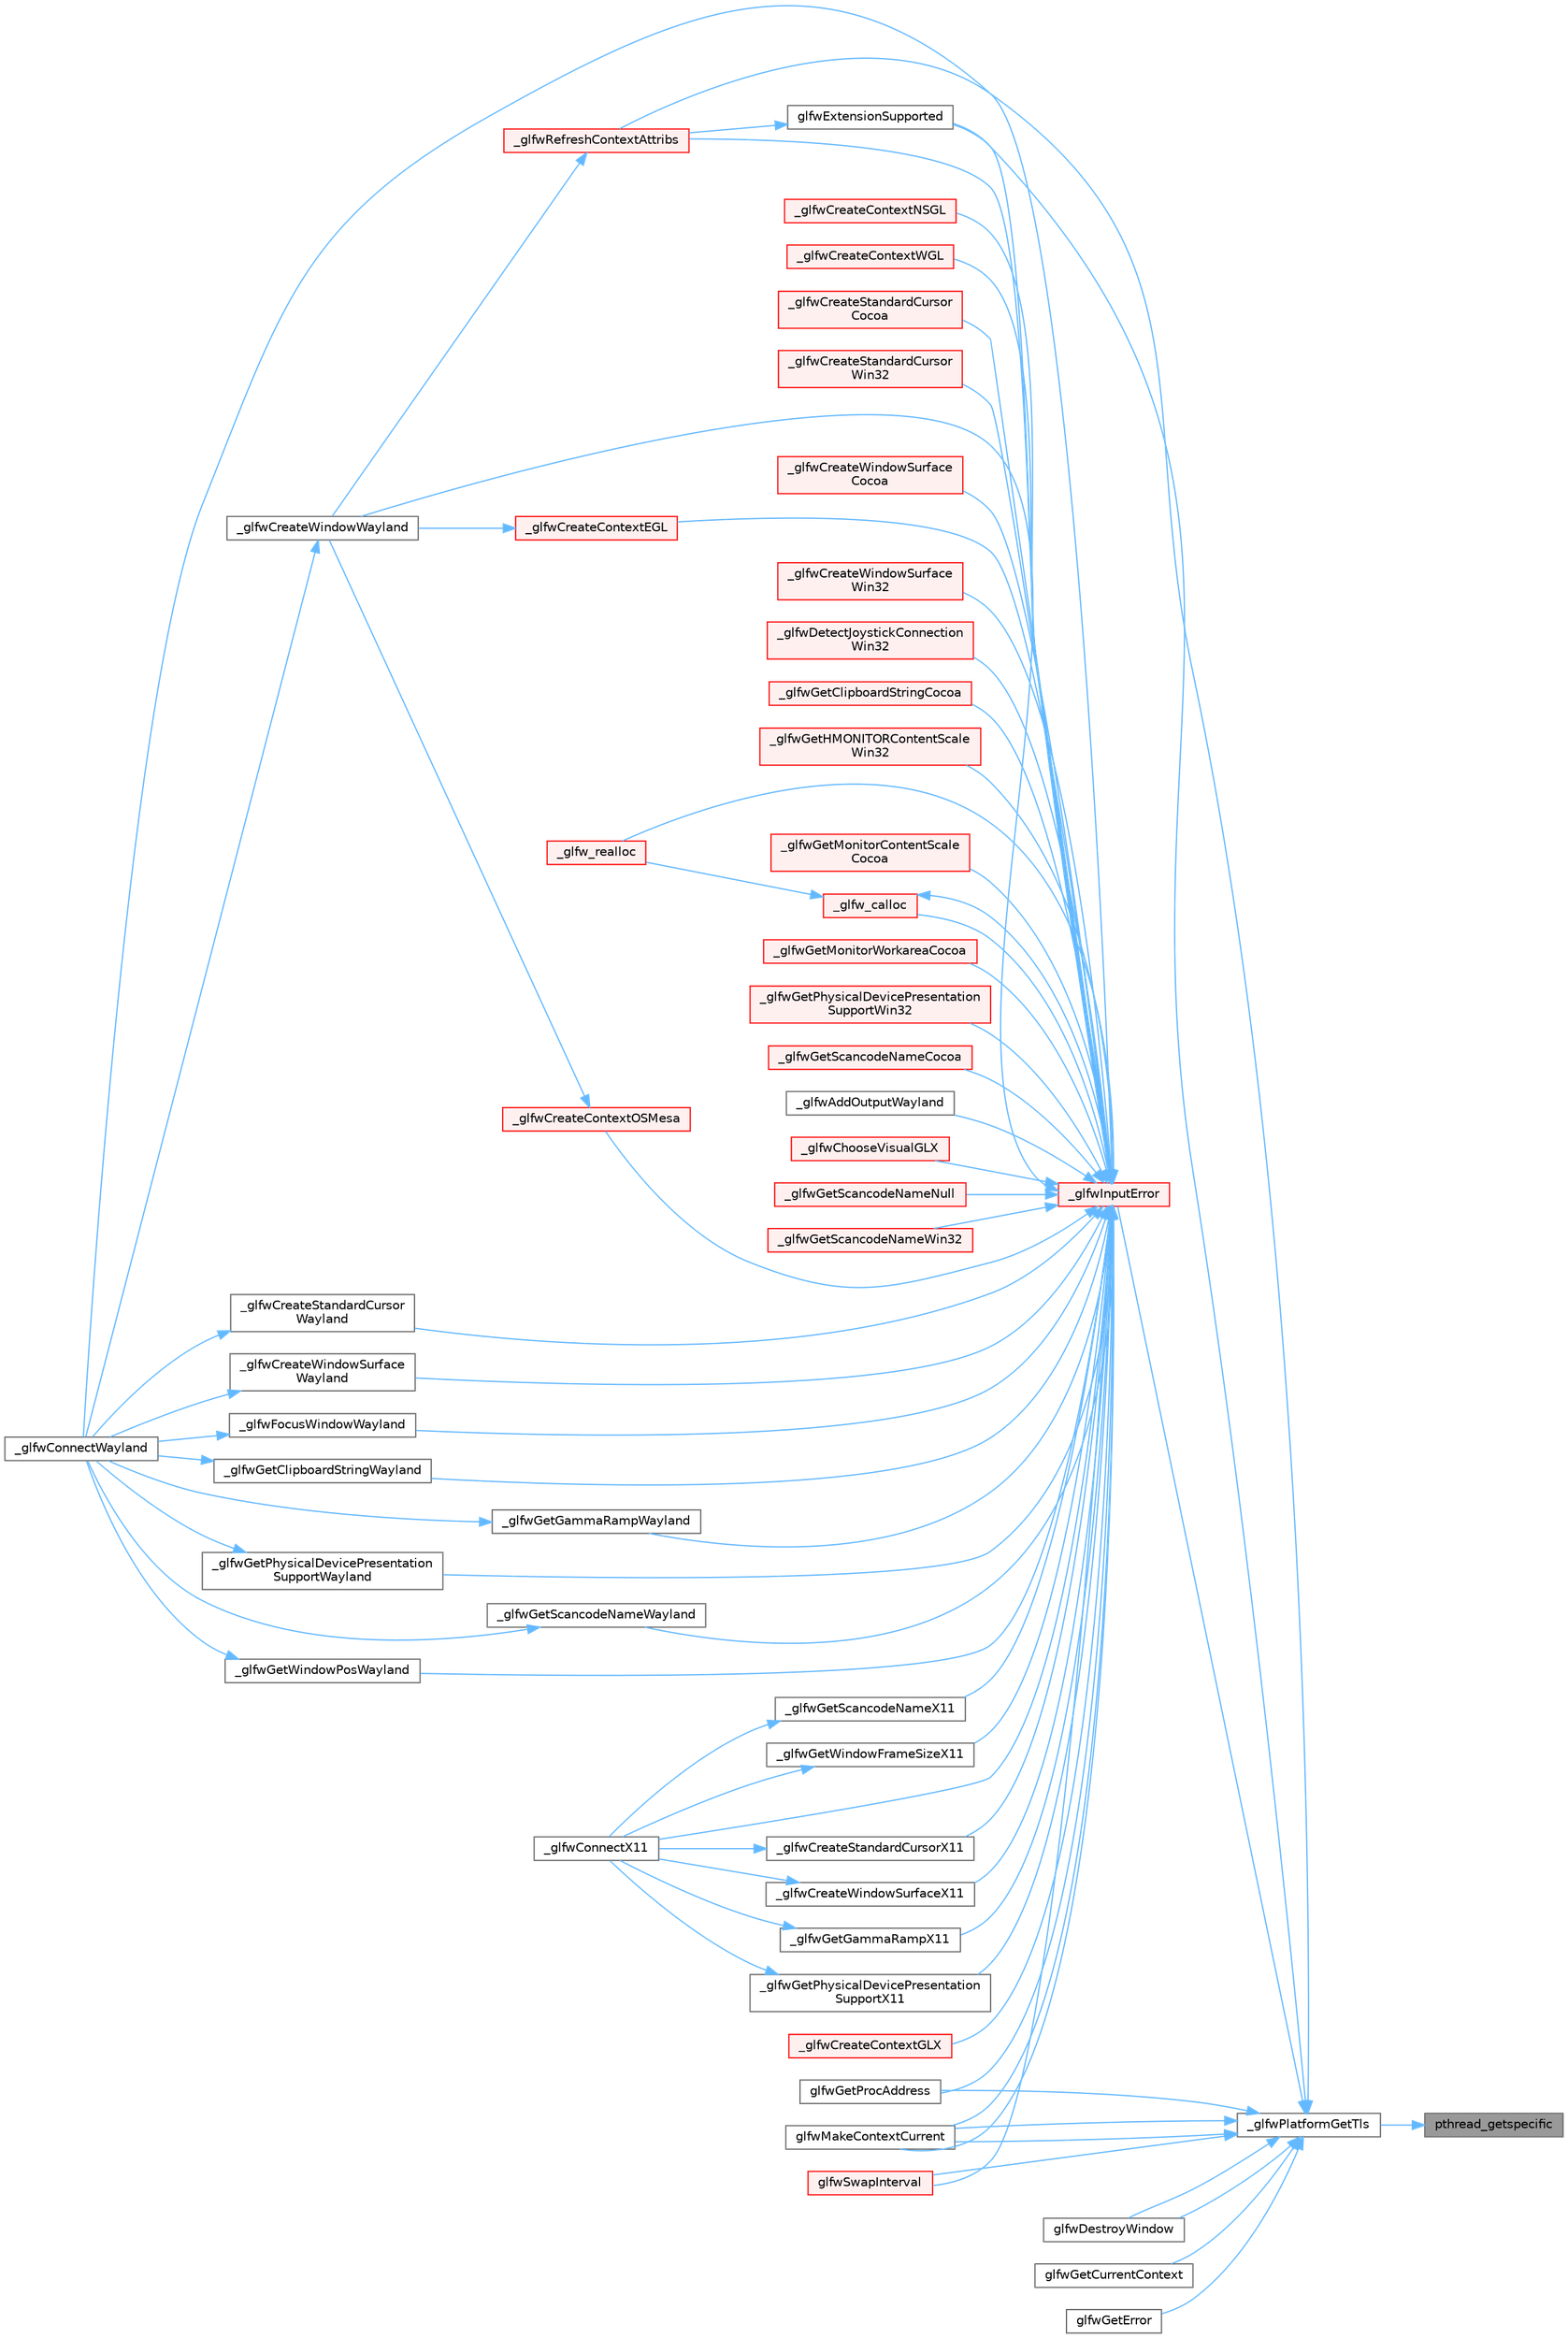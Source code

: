 digraph "pthread_getspecific"
{
 // LATEX_PDF_SIZE
  bgcolor="transparent";
  edge [fontname=Helvetica,fontsize=10,labelfontname=Helvetica,labelfontsize=10];
  node [fontname=Helvetica,fontsize=10,shape=box,height=0.2,width=0.4];
  rankdir="RL";
  Node1 [id="Node000001",label="pthread_getspecific",height=0.2,width=0.4,color="gray40", fillcolor="grey60", style="filled", fontcolor="black",tooltip=" "];
  Node1 -> Node2 [id="edge1_Node000001_Node000002",dir="back",color="steelblue1",style="solid",tooltip=" "];
  Node2 [id="Node000002",label="_glfwPlatformGetTls",height=0.2,width=0.4,color="grey40", fillcolor="white", style="filled",URL="$_old_2_classes_2lib_2raylib_2src_2external_2glfw_2src_2win32__thread_8c.html#a7d2f6e8ecd2e06f2e86d9446d642bd00",tooltip=" "];
  Node2 -> Node3 [id="edge2_Node000002_Node000003",dir="back",color="steelblue1",style="solid",tooltip=" "];
  Node3 [id="Node000003",label="_glfwInputError",height=0.2,width=0.4,color="red", fillcolor="#FFF0F0", style="filled",URL="$_classes_2lib_2external_2glfw_2src_2init_8c.html#a3287b282ec57a4a89127ae51f49f10f5",tooltip=" "];
  Node3 -> Node4 [id="edge3_Node000003_Node000004",dir="back",color="steelblue1",style="solid",tooltip=" "];
  Node4 [id="Node000004",label="_glfw_calloc",height=0.2,width=0.4,color="red", fillcolor="#FFF0F0", style="filled",URL="$_classes_2lib_2external_2glfw_2src_2init_8c.html#a88a6e01ef5c1245a6d2a5e62b02e5678",tooltip=" "];
  Node4 -> Node5 [id="edge4_Node000004_Node000005",dir="back",color="steelblue1",style="solid",tooltip=" "];
  Node5 [id="Node000005",label="_glfw_realloc",height=0.2,width=0.4,color="red", fillcolor="#FFF0F0", style="filled",URL="$_classes_2lib_2external_2glfw_2src_2init_8c.html#a7ee3244d243d5778c712c1b3c98f8bc3",tooltip=" "];
  Node4 -> Node3 [id="edge5_Node000004_Node000003",dir="back",color="steelblue1",style="solid",tooltip=" "];
  Node3 -> Node5 [id="edge6_Node000003_Node000005",dir="back",color="steelblue1",style="solid",tooltip=" "];
  Node3 -> Node55 [id="edge7_Node000003_Node000055",dir="back",color="steelblue1",style="solid",tooltip=" "];
  Node55 [id="Node000055",label="_glfwAddOutputWayland",height=0.2,width=0.4,color="grey40", fillcolor="white", style="filled",URL="$_classes_2lib_2external_2glfw_2src_2wl__monitor_8c.html#a4061b6ec759c796455591e25a0de8c4b",tooltip=" "];
  Node3 -> Node77 [id="edge8_Node000003_Node000077",dir="back",color="steelblue1",style="solid",tooltip=" "];
  Node77 [id="Node000077",label="_glfwChooseVisualGLX",height=0.2,width=0.4,color="red", fillcolor="#FFF0F0", style="filled",URL="$_classes_2lib_2external_2glfw_2src_2glx__context_8c.html#a376899b42c1584c2ff98b70b12fae801",tooltip=" "];
  Node3 -> Node39 [id="edge9_Node000003_Node000039",dir="back",color="steelblue1",style="solid",tooltip=" "];
  Node39 [id="Node000039",label="_glfwConnectWayland",height=0.2,width=0.4,color="grey40", fillcolor="white", style="filled",URL="$_classes_2lib_2external_2glfw_2src_2wl__init_8c.html#aa808bd5a1ba23557d20738142c2066e7",tooltip=" "];
  Node3 -> Node23 [id="edge10_Node000003_Node000023",dir="back",color="steelblue1",style="solid",tooltip=" "];
  Node23 [id="Node000023",label="_glfwConnectX11",height=0.2,width=0.4,color="grey40", fillcolor="white", style="filled",URL="$_classes_2lib_2external_2glfw_2src_2x11__init_8c.html#a3ef34494ec1a6b49e24c3139b0bbdb56",tooltip=" "];
  Node3 -> Node80 [id="edge11_Node000003_Node000080",dir="back",color="steelblue1",style="solid",tooltip=" "];
  Node80 [id="Node000080",label="_glfwCreateContextEGL",height=0.2,width=0.4,color="red", fillcolor="#FFF0F0", style="filled",URL="$_classes_2lib_2external_2glfw_2src_2egl__context_8c.html#adfb1d7aa925810c45a2ef4efc268c2fe",tooltip=" "];
  Node80 -> Node83 [id="edge12_Node000080_Node000083",dir="back",color="steelblue1",style="solid",tooltip=" "];
  Node83 [id="Node000083",label="_glfwCreateWindowWayland",height=0.2,width=0.4,color="grey40", fillcolor="white", style="filled",URL="$lib_2external_2glfw_2src_2wl__window_8c.html#a927415ac08da464823db3cd2ee13a9ad",tooltip=" "];
  Node83 -> Node39 [id="edge13_Node000083_Node000039",dir="back",color="steelblue1",style="solid",tooltip=" "];
  Node3 -> Node86 [id="edge14_Node000003_Node000086",dir="back",color="steelblue1",style="solid",tooltip=" "];
  Node86 [id="Node000086",label="_glfwCreateContextGLX",height=0.2,width=0.4,color="red", fillcolor="#FFF0F0", style="filled",URL="$_classes_2lib_2external_2glfw_2src_2glx__context_8c.html#a1b7c2735d64353ce30240c27c15a149a",tooltip=" "];
  Node3 -> Node87 [id="edge15_Node000003_Node000087",dir="back",color="steelblue1",style="solid",tooltip=" "];
  Node87 [id="Node000087",label="_glfwCreateContextNSGL",height=0.2,width=0.4,color="red", fillcolor="#FFF0F0", style="filled",URL="$_old_2_classes_2lib_2raylib_2src_2external_2glfw_2src_2nsgl__context_8m.html#a4d57514fb92fa2439dfe429183aee6c6",tooltip=" "];
  Node3 -> Node88 [id="edge16_Node000003_Node000088",dir="back",color="steelblue1",style="solid",tooltip=" "];
  Node88 [id="Node000088",label="_glfwCreateContextOSMesa",height=0.2,width=0.4,color="red", fillcolor="#FFF0F0", style="filled",URL="$_old_2_classes_2lib_2raylib_2src_2external_2glfw_2src_2osmesa__context_8c.html#a59950232b3b545e1fa750f6bd7d46201",tooltip=" "];
  Node88 -> Node83 [id="edge17_Node000088_Node000083",dir="back",color="steelblue1",style="solid",tooltip=" "];
  Node3 -> Node89 [id="edge18_Node000003_Node000089",dir="back",color="steelblue1",style="solid",tooltip=" "];
  Node89 [id="Node000089",label="_glfwCreateContextWGL",height=0.2,width=0.4,color="red", fillcolor="#FFF0F0", style="filled",URL="$_classes_2lib_2external_2glfw_2src_2wgl__context_8c.html#a3a91c3b275d47f0fbe923cca11194502",tooltip=" "];
  Node3 -> Node91 [id="edge19_Node000003_Node000091",dir="back",color="steelblue1",style="solid",tooltip=" "];
  Node91 [id="Node000091",label="_glfwCreateStandardCursor\lCocoa",height=0.2,width=0.4,color="red", fillcolor="#FFF0F0", style="filled",URL="$lib_2external_2glfw_2src_2cocoa__window_8m.html#ab69a519bf04e3926133ac07c927c2e53",tooltip=" "];
  Node3 -> Node92 [id="edge20_Node000003_Node000092",dir="back",color="steelblue1",style="solid",tooltip=" "];
  Node92 [id="Node000092",label="_glfwCreateStandardCursor\lWayland",height=0.2,width=0.4,color="grey40", fillcolor="white", style="filled",URL="$lib_2external_2glfw_2src_2wl__window_8c.html#a41bb23ed531a3ea9ebe97973d2aedd63",tooltip=" "];
  Node92 -> Node39 [id="edge21_Node000092_Node000039",dir="back",color="steelblue1",style="solid",tooltip=" "];
  Node3 -> Node93 [id="edge22_Node000003_Node000093",dir="back",color="steelblue1",style="solid",tooltip=" "];
  Node93 [id="Node000093",label="_glfwCreateStandardCursor\lWin32",height=0.2,width=0.4,color="red", fillcolor="#FFF0F0", style="filled",URL="$lib_2external_2glfw_2src_2win32__window_8c.html#a9ed95aac8c2f6809f5400c8af402ffb7",tooltip=" "];
  Node3 -> Node94 [id="edge23_Node000003_Node000094",dir="back",color="steelblue1",style="solid",tooltip=" "];
  Node94 [id="Node000094",label="_glfwCreateStandardCursorX11",height=0.2,width=0.4,color="grey40", fillcolor="white", style="filled",URL="$lib_2external_2glfw_2src_2x11__window_8c.html#a8cbee1fb56cb85db3fb4b1396078ba68",tooltip=" "];
  Node94 -> Node23 [id="edge24_Node000094_Node000023",dir="back",color="steelblue1",style="solid",tooltip=" "];
  Node3 -> Node95 [id="edge25_Node000003_Node000095",dir="back",color="steelblue1",style="solid",tooltip=" "];
  Node95 [id="Node000095",label="_glfwCreateWindowSurface\lCocoa",height=0.2,width=0.4,color="red", fillcolor="#FFF0F0", style="filled",URL="$lib_2external_2glfw_2src_2cocoa__window_8m.html#a6e29d0331970e66436da6fa466b8d411",tooltip=" "];
  Node3 -> Node96 [id="edge26_Node000003_Node000096",dir="back",color="steelblue1",style="solid",tooltip=" "];
  Node96 [id="Node000096",label="_glfwCreateWindowSurface\lWayland",height=0.2,width=0.4,color="grey40", fillcolor="white", style="filled",URL="$lib_2external_2glfw_2src_2wl__window_8c.html#a88b24d7cb3bc64abfc826fd23cf17ad4",tooltip=" "];
  Node96 -> Node39 [id="edge27_Node000096_Node000039",dir="back",color="steelblue1",style="solid",tooltip=" "];
  Node3 -> Node97 [id="edge28_Node000003_Node000097",dir="back",color="steelblue1",style="solid",tooltip=" "];
  Node97 [id="Node000097",label="_glfwCreateWindowSurface\lWin32",height=0.2,width=0.4,color="red", fillcolor="#FFF0F0", style="filled",URL="$lib_2external_2glfw_2src_2win32__window_8c.html#ae332c39d7d375053b5c56d340fb8acd9",tooltip=" "];
  Node3 -> Node98 [id="edge29_Node000003_Node000098",dir="back",color="steelblue1",style="solid",tooltip=" "];
  Node98 [id="Node000098",label="_glfwCreateWindowSurfaceX11",height=0.2,width=0.4,color="grey40", fillcolor="white", style="filled",URL="$lib_2external_2glfw_2src_2x11__window_8c.html#a2990030f2d239a43e2b59b4498873233",tooltip=" "];
  Node98 -> Node23 [id="edge30_Node000098_Node000023",dir="back",color="steelblue1",style="solid",tooltip=" "];
  Node3 -> Node83 [id="edge31_Node000003_Node000083",dir="back",color="steelblue1",style="solid",tooltip=" "];
  Node3 -> Node52 [id="edge32_Node000003_Node000052",dir="back",color="steelblue1",style="solid",tooltip=" "];
  Node52 [id="Node000052",label="_glfwDetectJoystickConnection\lWin32",height=0.2,width=0.4,color="red", fillcolor="#FFF0F0", style="filled",URL="$_classes_2lib_2external_2glfw_2src_2win32__joystick_8c.html#a58cafa45ca625cc01aee93124c190b13",tooltip=" "];
  Node3 -> Node99 [id="edge33_Node000003_Node000099",dir="back",color="steelblue1",style="solid",tooltip=" "];
  Node99 [id="Node000099",label="_glfwFocusWindowWayland",height=0.2,width=0.4,color="grey40", fillcolor="white", style="filled",URL="$lib_2external_2glfw_2src_2wl__window_8c.html#a29aeccafd183ea2e1f5bab9a44ad6122",tooltip=" "];
  Node99 -> Node39 [id="edge34_Node000099_Node000039",dir="back",color="steelblue1",style="solid",tooltip=" "];
  Node3 -> Node31 [id="edge35_Node000003_Node000031",dir="back",color="steelblue1",style="solid",tooltip=" "];
  Node31 [id="Node000031",label="_glfwGetClipboardStringCocoa",height=0.2,width=0.4,color="red", fillcolor="#FFF0F0", style="filled",URL="$lib_2external_2glfw_2src_2cocoa__window_8m.html#a4a740ca9c153b3ff9b1552bfb982571e",tooltip=" "];
  Node3 -> Node100 [id="edge36_Node000003_Node000100",dir="back",color="steelblue1",style="solid",tooltip=" "];
  Node100 [id="Node000100",label="_glfwGetClipboardStringWayland",height=0.2,width=0.4,color="grey40", fillcolor="white", style="filled",URL="$lib_2external_2glfw_2src_2wl__window_8c.html#a025154d864120cb477aab22f49006320",tooltip=" "];
  Node100 -> Node39 [id="edge37_Node000100_Node000039",dir="back",color="steelblue1",style="solid",tooltip=" "];
  Node3 -> Node101 [id="edge38_Node000003_Node000101",dir="back",color="steelblue1",style="solid",tooltip=" "];
  Node101 [id="Node000101",label="_glfwGetGammaRampWayland",height=0.2,width=0.4,color="grey40", fillcolor="white", style="filled",URL="$_classes_2lib_2external_2glfw_2src_2wl__monitor_8c.html#a70e276054b29b00bb118f4261643c428",tooltip=" "];
  Node101 -> Node39 [id="edge39_Node000101_Node000039",dir="back",color="steelblue1",style="solid",tooltip=" "];
  Node3 -> Node47 [id="edge40_Node000003_Node000047",dir="back",color="steelblue1",style="solid",tooltip=" "];
  Node47 [id="Node000047",label="_glfwGetGammaRampX11",height=0.2,width=0.4,color="grey40", fillcolor="white", style="filled",URL="$_classes_2lib_2external_2glfw_2src_2x11__monitor_8c.html#ad0cdfa6cb50ed204c90f2094cae885f0",tooltip=" "];
  Node47 -> Node23 [id="edge41_Node000047_Node000023",dir="back",color="steelblue1",style="solid",tooltip=" "];
  Node3 -> Node102 [id="edge42_Node000003_Node000102",dir="back",color="steelblue1",style="solid",tooltip=" "];
  Node102 [id="Node000102",label="_glfwGetHMONITORContentScale\lWin32",height=0.2,width=0.4,color="red", fillcolor="#FFF0F0", style="filled",URL="$_classes_2lib_2external_2glfw_2src_2win32__monitor_8c.html#a666ce7b96d7717b71d8086be7b4e9fb3",tooltip=" "];
  Node3 -> Node107 [id="edge43_Node000003_Node000107",dir="back",color="steelblue1",style="solid",tooltip=" "];
  Node107 [id="Node000107",label="_glfwGetMonitorContentScale\lCocoa",height=0.2,width=0.4,color="red", fillcolor="#FFF0F0", style="filled",URL="$_classes_2lib_2external_2glfw_2src_2cocoa__monitor_8m.html#a10c59c9ca1e99d2970311eba1cd1fd59",tooltip=" "];
  Node3 -> Node108 [id="edge44_Node000003_Node000108",dir="back",color="steelblue1",style="solid",tooltip=" "];
  Node108 [id="Node000108",label="_glfwGetMonitorWorkareaCocoa",height=0.2,width=0.4,color="red", fillcolor="#FFF0F0", style="filled",URL="$_classes_2lib_2external_2glfw_2src_2cocoa__monitor_8m.html#a03d496951d90707a601f4bd749ba1c4a",tooltip=" "];
  Node3 -> Node109 [id="edge45_Node000003_Node000109",dir="back",color="steelblue1",style="solid",tooltip=" "];
  Node109 [id="Node000109",label="_glfwGetPhysicalDevicePresentation\lSupportWayland",height=0.2,width=0.4,color="grey40", fillcolor="white", style="filled",URL="$lib_2external_2glfw_2src_2wl__window_8c.html#a3d86a9811f95277afee0a9e5385d1234",tooltip=" "];
  Node109 -> Node39 [id="edge46_Node000109_Node000039",dir="back",color="steelblue1",style="solid",tooltip=" "];
  Node3 -> Node110 [id="edge47_Node000003_Node000110",dir="back",color="steelblue1",style="solid",tooltip=" "];
  Node110 [id="Node000110",label="_glfwGetPhysicalDevicePresentation\lSupportWin32",height=0.2,width=0.4,color="red", fillcolor="#FFF0F0", style="filled",URL="$lib_2external_2glfw_2src_2win32__window_8c.html#a1494c89bcd62a3c808939a4896d67cd9",tooltip=" "];
  Node3 -> Node111 [id="edge48_Node000003_Node000111",dir="back",color="steelblue1",style="solid",tooltip=" "];
  Node111 [id="Node000111",label="_glfwGetPhysicalDevicePresentation\lSupportX11",height=0.2,width=0.4,color="grey40", fillcolor="white", style="filled",URL="$lib_2external_2glfw_2src_2x11__window_8c.html#a853e50e8c586c72a447ff5d407081c0b",tooltip=" "];
  Node111 -> Node23 [id="edge49_Node000111_Node000023",dir="back",color="steelblue1",style="solid",tooltip=" "];
  Node3 -> Node112 [id="edge50_Node000003_Node000112",dir="back",color="steelblue1",style="solid",tooltip=" "];
  Node112 [id="Node000112",label="_glfwGetScancodeNameCocoa",height=0.2,width=0.4,color="red", fillcolor="#FFF0F0", style="filled",URL="$lib_2external_2glfw_2src_2cocoa__window_8m.html#a7a0b8d89ae92cfa4155a09f3af77bf62",tooltip=" "];
  Node3 -> Node113 [id="edge51_Node000003_Node000113",dir="back",color="steelblue1",style="solid",tooltip=" "];
  Node113 [id="Node000113",label="_glfwGetScancodeNameNull",height=0.2,width=0.4,color="red", fillcolor="#FFF0F0", style="filled",URL="$lib_2external_2glfw_2src_2null__window_8c.html#a3741393cbf40e0218e74c5c7cd3fed1c",tooltip=" "];
  Node3 -> Node114 [id="edge52_Node000003_Node000114",dir="back",color="steelblue1",style="solid",tooltip=" "];
  Node114 [id="Node000114",label="_glfwGetScancodeNameWayland",height=0.2,width=0.4,color="grey40", fillcolor="white", style="filled",URL="$lib_2external_2glfw_2src_2wl__window_8c.html#aaed25103e4cc8c776024035978f9e436",tooltip=" "];
  Node114 -> Node39 [id="edge53_Node000114_Node000039",dir="back",color="steelblue1",style="solid",tooltip=" "];
  Node3 -> Node115 [id="edge54_Node000003_Node000115",dir="back",color="steelblue1",style="solid",tooltip=" "];
  Node115 [id="Node000115",label="_glfwGetScancodeNameWin32",height=0.2,width=0.4,color="red", fillcolor="#FFF0F0", style="filled",URL="$lib_2external_2glfw_2src_2win32__window_8c.html#a2a937fd0664182b809741ab2924fc4fa",tooltip=" "];
  Node3 -> Node116 [id="edge55_Node000003_Node000116",dir="back",color="steelblue1",style="solid",tooltip=" "];
  Node116 [id="Node000116",label="_glfwGetScancodeNameX11",height=0.2,width=0.4,color="grey40", fillcolor="white", style="filled",URL="$lib_2external_2glfw_2src_2x11__window_8c.html#a7edbff336006d01dc97665562d468464",tooltip=" "];
  Node116 -> Node23 [id="edge56_Node000116_Node000023",dir="back",color="steelblue1",style="solid",tooltip=" "];
  Node3 -> Node117 [id="edge57_Node000003_Node000117",dir="back",color="steelblue1",style="solid",tooltip=" "];
  Node117 [id="Node000117",label="_glfwGetWindowFrameSizeX11",height=0.2,width=0.4,color="grey40", fillcolor="white", style="filled",URL="$lib_2external_2glfw_2src_2x11__window_8c.html#a1532ddd05367af8b6cd22cacc00a502b",tooltip=" "];
  Node117 -> Node23 [id="edge58_Node000117_Node000023",dir="back",color="steelblue1",style="solid",tooltip=" "];
  Node3 -> Node118 [id="edge59_Node000003_Node000118",dir="back",color="steelblue1",style="solid",tooltip=" "];
  Node118 [id="Node000118",label="_glfwGetWindowPosWayland",height=0.2,width=0.4,color="grey40", fillcolor="white", style="filled",URL="$lib_2external_2glfw_2src_2wl__window_8c.html#a325fef5dd107caef5a4620ec0e5ee9bd",tooltip=" "];
  Node118 -> Node39 [id="edge60_Node000118_Node000039",dir="back",color="steelblue1",style="solid",tooltip=" "];
  Node3 -> Node162 [id="edge61_Node000003_Node000162",dir="back",color="steelblue1",style="solid",tooltip=" "];
  Node162 [id="Node000162",label="_glfwRefreshContextAttribs",height=0.2,width=0.4,color="red", fillcolor="#FFF0F0", style="filled",URL="$_classes_2lib_2external_2glfw_2src_2context_8c.html#ad31e31c6a588d6770188033eed87305b",tooltip=" "];
  Node162 -> Node83 [id="edge62_Node000162_Node000083",dir="back",color="steelblue1",style="solid",tooltip=" "];
  Node3 -> Node182 [id="edge63_Node000003_Node000182",dir="back",color="steelblue1",style="solid",tooltip=" "];
  Node182 [id="Node000182",label="glfwExtensionSupported",height=0.2,width=0.4,color="grey40", fillcolor="white", style="filled",URL="$group__context.html#ga9a28c712d35f9e43534e1d03b051c04c",tooltip="Returns whether the specified extension is available."];
  Node182 -> Node162 [id="edge64_Node000182_Node000162",dir="back",color="steelblue1",style="solid",tooltip=" "];
  Node3 -> Node216 [id="edge65_Node000003_Node000216",dir="back",color="steelblue1",style="solid",tooltip=" "];
  Node216 [id="Node000216",label="glfwGetProcAddress",height=0.2,width=0.4,color="grey40", fillcolor="white", style="filled",URL="$group__context.html#ga0e8af175218929615c16e74938c10f2a",tooltip="Returns the address of the specified function for the current context."];
  Node3 -> Node230 [id="edge66_Node000003_Node000230",dir="back",color="steelblue1",style="solid",tooltip=" "];
  Node230 [id="Node000230",label="glfwMakeContextCurrent",height=0.2,width=0.4,color="grey40", fillcolor="white", style="filled",URL="$group__context.html#gafd76c93e15ec8b0b90506a9936a46185",tooltip="Makes the context of the specified window current for the calling thread."];
  Node3 -> Node230 [id="edge67_Node000003_Node000230",dir="back",color="steelblue1",style="solid",tooltip=" "];
  Node3 -> Node242 [id="edge68_Node000003_Node000242",dir="back",color="steelblue1",style="solid",tooltip=" "];
  Node242 [id="Node000242",label="glfwSwapInterval",height=0.2,width=0.4,color="red", fillcolor="#FFF0F0", style="filled",URL="$group__context.html#ga12a595c06947cec4967c6e1f14210a8a",tooltip="Sets the swap interval for the current context."];
  Node2 -> Node162 [id="edge69_Node000002_Node000162",dir="back",color="steelblue1",style="solid",tooltip=" "];
  Node2 -> Node249 [id="edge70_Node000002_Node000249",dir="back",color="steelblue1",style="solid",tooltip=" "];
  Node249 [id="Node000249",label="glfwDestroyWindow",height=0.2,width=0.4,color="grey40", fillcolor="white", style="filled",URL="$group__window.html#ga806747476b7247d292be3711c323ea10",tooltip="Destroys the specified window and its context."];
  Node2 -> Node249 [id="edge71_Node000002_Node000249",dir="back",color="steelblue1",style="solid",tooltip=" "];
  Node2 -> Node182 [id="edge72_Node000002_Node000182",dir="back",color="steelblue1",style="solid",tooltip=" "];
  Node2 -> Node250 [id="edge73_Node000002_Node000250",dir="back",color="steelblue1",style="solid",tooltip=" "];
  Node250 [id="Node000250",label="glfwGetCurrentContext",height=0.2,width=0.4,color="grey40", fillcolor="white", style="filled",URL="$group__context.html#gab5fde1ef6238bfb82c7a2293f86172de",tooltip="Returns the window whose context is current on the calling thread."];
  Node2 -> Node251 [id="edge74_Node000002_Node000251",dir="back",color="steelblue1",style="solid",tooltip=" "];
  Node251 [id="Node000251",label="glfwGetError",height=0.2,width=0.4,color="grey40", fillcolor="white", style="filled",URL="$group__init.html#gaee7bac4c7e1b2769207747c1b5ae2f9e",tooltip="Returns and clears the last error for the calling thread."];
  Node2 -> Node216 [id="edge75_Node000002_Node000216",dir="back",color="steelblue1",style="solid",tooltip=" "];
  Node2 -> Node230 [id="edge76_Node000002_Node000230",dir="back",color="steelblue1",style="solid",tooltip=" "];
  Node2 -> Node230 [id="edge77_Node000002_Node000230",dir="back",color="steelblue1",style="solid",tooltip=" "];
  Node2 -> Node242 [id="edge78_Node000002_Node000242",dir="back",color="steelblue1",style="solid",tooltip=" "];
}
